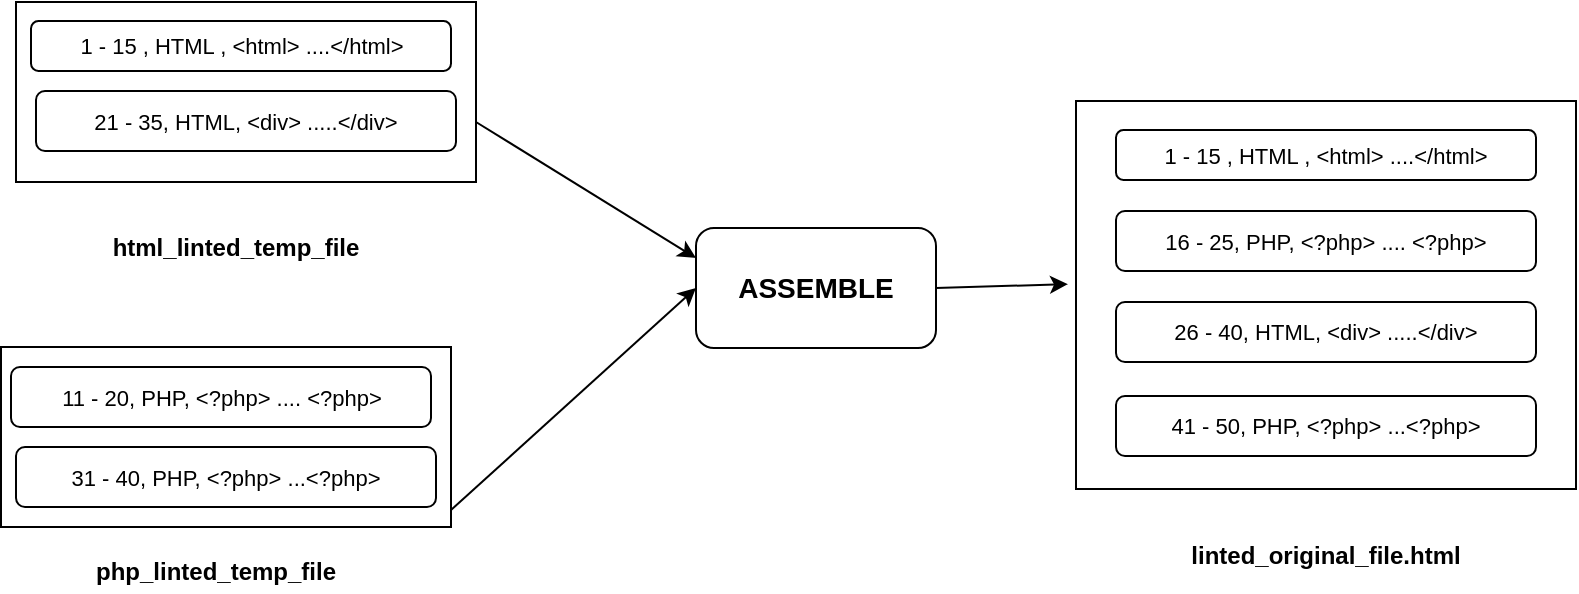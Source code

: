 <mxfile version="10.5.9" type="google"><diagram id="50yO74W_FYlnAHfZF53R" name="Page-1"><mxGraphModel dx="1010" dy="617" grid="1" gridSize="10" guides="1" tooltips="1" connect="1" arrows="1" fold="1" page="1" pageScale="1" pageWidth="850" pageHeight="1100" math="0" shadow="0"><root><mxCell id="0"/><mxCell id="1" parent="0"/><mxCell id="OpWc4RwUFrppK_3RX8El-10" value="" style="rounded=0;whiteSpace=wrap;html=1;" parent="1" vertex="1"><mxGeometry x="580" y="171.5" width="250" height="194" as="geometry"/></mxCell><mxCell id="OpWc4RwUFrppK_3RX8El-1" value="" style="rounded=0;whiteSpace=wrap;html=1;" parent="1" vertex="1"><mxGeometry x="50" y="122" width="230" height="90" as="geometry"/></mxCell><mxCell id="OpWc4RwUFrppK_3RX8El-2" value="1 - 15 , HTML , &amp;lt;html&amp;gt; ....&amp;lt;/html&amp;gt;" style="rounded=1;whiteSpace=wrap;html=1;fontSize=11;" parent="1" vertex="1"><mxGeometry x="600" y="186" width="210" height="25" as="geometry"/></mxCell><mxCell id="OpWc4RwUFrppK_3RX8El-3" value="&lt;font style=&quot;font-size: 11px&quot;&gt;21 - 35, HTML, &amp;lt;div&amp;gt; .....&amp;lt;/div&amp;gt;&lt;/font&gt;" style="rounded=1;whiteSpace=wrap;html=1;" parent="1" vertex="1"><mxGeometry x="60" y="166.5" width="210" height="30" as="geometry"/></mxCell><mxCell id="OpWc4RwUFrppK_3RX8El-4" value="&lt;b&gt;linted_original_file.html&lt;/b&gt;" style="text;html=1;strokeColor=none;fillColor=none;align=center;verticalAlign=middle;whiteSpace=wrap;rounded=0;" parent="1" vertex="1"><mxGeometry x="620" y="389" width="170" height="20" as="geometry"/></mxCell><mxCell id="OpWc4RwUFrppK_3RX8El-5" value="" style="rounded=0;whiteSpace=wrap;html=1;" parent="1" vertex="1"><mxGeometry x="42.5" y="294.5" width="225" height="90" as="geometry"/></mxCell><mxCell id="OpWc4RwUFrppK_3RX8El-6" value="&lt;b&gt;php_linted_temp_file&lt;/b&gt;" style="text;html=1;strokeColor=none;fillColor=none;align=center;verticalAlign=middle;whiteSpace=wrap;rounded=0;" parent="1" vertex="1"><mxGeometry x="90" y="397" width="120" height="20" as="geometry"/></mxCell><mxCell id="OpWc4RwUFrppK_3RX8El-7" value="&lt;font style=&quot;font-size: 11px&quot;&gt;11 - 20, PHP, &amp;lt;?php&amp;gt; .... &amp;lt;?php&amp;gt;&lt;/font&gt;" style="rounded=1;whiteSpace=wrap;html=1;" parent="1" vertex="1"><mxGeometry x="47.5" y="304.5" width="210" height="30" as="geometry"/></mxCell><mxCell id="OpWc4RwUFrppK_3RX8El-8" value="&lt;font style=&quot;font-size: 11px&quot;&gt;31 - 40, PHP, &amp;lt;?php&amp;gt; ...&amp;lt;?php&amp;gt;&lt;/font&gt;" style="rounded=1;whiteSpace=wrap;html=1;" parent="1" vertex="1"><mxGeometry x="50" y="344.5" width="210" height="30" as="geometry"/></mxCell><mxCell id="OpWc4RwUFrppK_3RX8El-9" value="&lt;font style=&quot;font-size: 14px&quot;&gt;&lt;b&gt;ASSEMBLE&lt;/b&gt;&lt;/font&gt;" style="rounded=1;whiteSpace=wrap;html=1;" parent="1" vertex="1"><mxGeometry x="390" y="235" width="120" height="60" as="geometry"/></mxCell><mxCell id="OpWc4RwUFrppK_3RX8El-11" value="1 - 15 , HTML , &amp;lt;html&amp;gt; ....&amp;lt;/html&amp;gt;" style="rounded=1;whiteSpace=wrap;html=1;fontSize=11;" parent="1" vertex="1"><mxGeometry x="57.5" y="131.5" width="210" height="25" as="geometry"/></mxCell><mxCell id="OpWc4RwUFrppK_3RX8El-12" value="&lt;font style=&quot;font-size: 11px&quot;&gt;26 - 40, HTML, &amp;lt;div&amp;gt; .....&amp;lt;/div&amp;gt;&lt;/font&gt;" style="rounded=1;whiteSpace=wrap;html=1;" parent="1" vertex="1"><mxGeometry x="600" y="272" width="210" height="30" as="geometry"/></mxCell><mxCell id="OpWc4RwUFrppK_3RX8El-13" value="&lt;font style=&quot;font-size: 11px&quot;&gt;16 - 25, PHP, &amp;lt;?php&amp;gt; .... &amp;lt;?php&amp;gt;&lt;/font&gt;" style="rounded=1;whiteSpace=wrap;html=1;" parent="1" vertex="1"><mxGeometry x="600" y="226.5" width="210" height="30" as="geometry"/></mxCell><mxCell id="OpWc4RwUFrppK_3RX8El-14" value="&lt;font style=&quot;font-size: 11px&quot;&gt;41 - 50, PHP, &amp;lt;?php&amp;gt; ...&amp;lt;?php&amp;gt;&lt;/font&gt;" style="rounded=1;whiteSpace=wrap;html=1;" parent="1" vertex="1"><mxGeometry x="600" y="319" width="210" height="30" as="geometry"/></mxCell><mxCell id="OpWc4RwUFrppK_3RX8El-15" value="&lt;b&gt;html_linted_temp_file&lt;/b&gt;" style="text;html=1;strokeColor=none;fillColor=none;align=center;verticalAlign=middle;whiteSpace=wrap;rounded=0;" parent="1" vertex="1"><mxGeometry x="75" y="234.5" width="170" height="20" as="geometry"/></mxCell><mxCell id="OpWc4RwUFrppK_3RX8El-16" value="" style="endArrow=classic;html=1;entryX=0;entryY=0.25;entryDx=0;entryDy=0;" parent="1" target="OpWc4RwUFrppK_3RX8El-9" edge="1"><mxGeometry width="50" height="50" relative="1" as="geometry"><mxPoint x="280" y="182" as="sourcePoint"/><mxPoint x="330" y="132" as="targetPoint"/></mxGeometry></mxCell><mxCell id="OpWc4RwUFrppK_3RX8El-17" value="" style="endArrow=classic;html=1;entryX=0;entryY=0.5;entryDx=0;entryDy=0;" parent="1" target="OpWc4RwUFrppK_3RX8El-9" edge="1"><mxGeometry width="50" height="50" relative="1" as="geometry"><mxPoint x="267.5" y="376" as="sourcePoint"/><mxPoint x="317.5" y="326" as="targetPoint"/></mxGeometry></mxCell><mxCell id="OpWc4RwUFrppK_3RX8El-19" value="" style="endArrow=classic;html=1;exitX=1;exitY=0.5;exitDx=0;exitDy=0;entryX=-0.016;entryY=0.472;entryDx=0;entryDy=0;entryPerimeter=0;" parent="1" source="OpWc4RwUFrppK_3RX8El-9" target="OpWc4RwUFrppK_3RX8El-10" edge="1"><mxGeometry width="50" height="50" relative="1" as="geometry"><mxPoint x="500" y="291.5" as="sourcePoint"/><mxPoint x="580" y="269" as="targetPoint"/></mxGeometry></mxCell></root></mxGraphModel></diagram></mxfile>